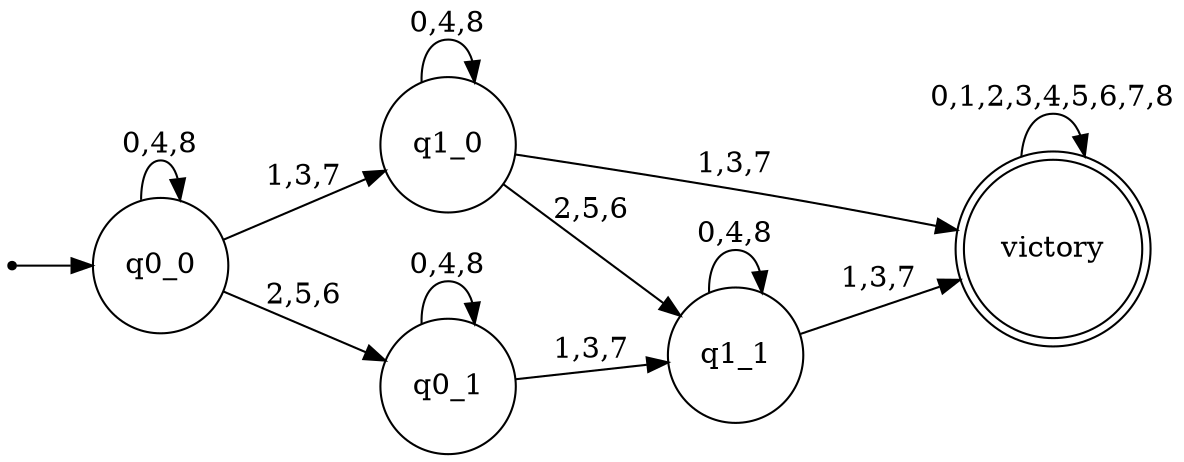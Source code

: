 digraph finite_state_machine {
    rankdir=LR;
    size="8,5"

    node [shape = point]; p
    node [shape = circle]; q0_0
    node [shape = circle]; q1_0
    node [shape = circle]; q0_1
    node [shape = circle]; q1_1
    node [shape = doublecircle]; victory;

    p    -> q0_0;
    q0_0 -> q0_0 [ label = "0,4,8" ];
    q0_0 -> q1_0 [ label = "1,3,7" ];
    q0_0 -> q0_1 [ label = "2,5,6" ];
    q1_0 -> q1_0 [ label = "0,4,8" ];
    q1_0 -> victory [ label = "1,3,7" ];
    q1_0 -> q1_1 [ label = "2,5,6" ];
    q0_1 -> q0_1 [ label = "0,4,8" ];
    q0_1 -> q1_1 [ label = "1,3,7" ];
    q1_1 -> victory [ label = "1,3,7" ];
    q1_1 -> q1_1 [ label = "0,4,8" ];
    victory -> victory [ label = "0,1,2,3,4,5,6,7,8" ];
}
